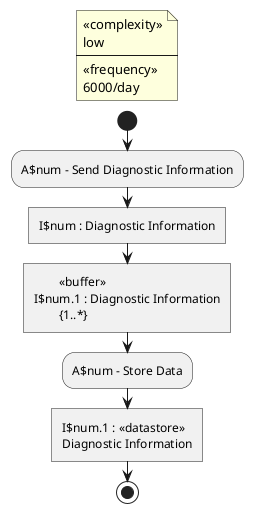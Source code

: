 @startuml send_diagnostic_information

!$num = 1

floating note
<<complexity>>
low
----
<<frequency>>
6000/day
end note

start
:A$num - Send Diagnostic Information; <<acceptEvent>>
:I$num : Diagnostic Information; <<task>>
:\t<<buffer>>
I$num.1 : Diagnostic Information
\t{1..*}; <<task>>
!$num = $num + 1
:A$num - Store Data;
:I$num.1 : <<datastore>>
Diagnostic Information; <<task>>
stop
@enduml
